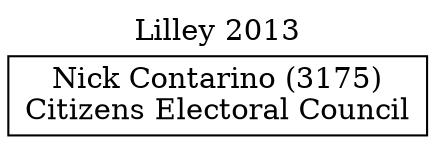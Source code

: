 // House preference flow
digraph "Nick Contarino (3175)_Lilley_2013" {
	graph [label="Lilley 2013" labelloc=t mclimit=10]
	node [shape=box]
	"Nick Contarino (3175)" [label="Nick Contarino (3175)
Citizens Electoral Council"]
}
